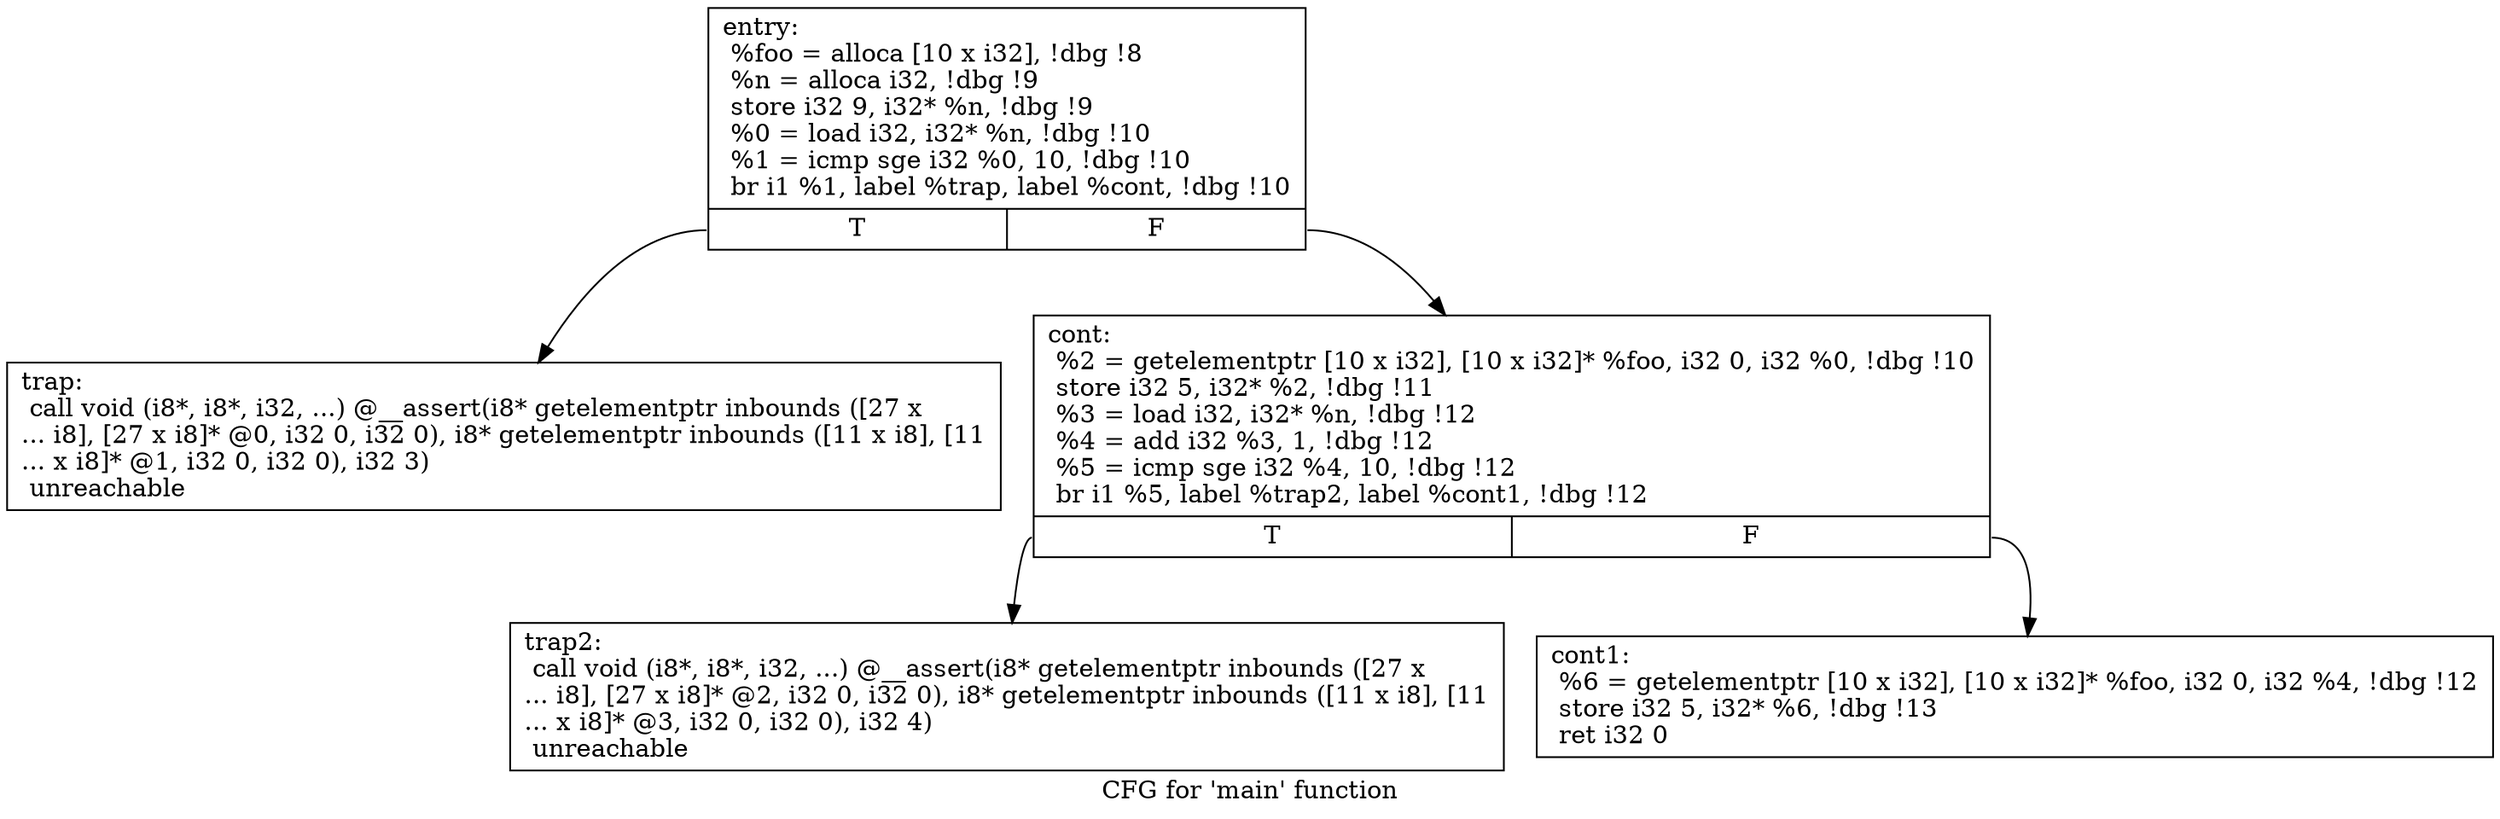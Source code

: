 digraph "CFG for 'main' function" {
	label="CFG for 'main' function";

	Node0x564b106a6370 [shape=record,label="{entry:\l  %foo = alloca [10 x i32], !dbg !8\l  %n = alloca i32, !dbg !9\l  store i32 9, i32* %n, !dbg !9\l  %0 = load i32, i32* %n, !dbg !10\l  %1 = icmp sge i32 %0, 10, !dbg !10\l  br i1 %1, label %trap, label %cont, !dbg !10\l|{<s0>T|<s1>F}}"];
	Node0x564b106a6370:s0 -> Node0x564b106a7760;
	Node0x564b106a6370:s1 -> Node0x564b106a7810;
	Node0x564b106a7810 [shape=record,label="{cont:                                             \l  %2 = getelementptr [10 x i32], [10 x i32]* %foo, i32 0, i32 %0, !dbg !10\l  store i32 5, i32* %2, !dbg !11\l  %3 = load i32, i32* %n, !dbg !12\l  %4 = add i32 %3, 1, !dbg !12\l  %5 = icmp sge i32 %4, 10, !dbg !12\l  br i1 %5, label %trap2, label %cont1, !dbg !12\l|{<s0>T|<s1>F}}"];
	Node0x564b106a7810:s0 -> Node0x564b106a8470;
	Node0x564b106a7810:s1 -> Node0x564b106a8540;
	Node0x564b106a8540 [shape=record,label="{cont1:                                            \l  %6 = getelementptr [10 x i32], [10 x i32]* %foo, i32 0, i32 %4, !dbg !12\l  store i32 5, i32* %6, !dbg !13\l  ret i32 0\l}"];
	Node0x564b106a7760 [shape=record,label="{trap:                                             \l  call void (i8*, i8*, i32, ...) @__assert(i8* getelementptr inbounds ([27 x\l... i8], [27 x i8]* @0, i32 0, i32 0), i8* getelementptr inbounds ([11 x i8], [11\l... x i8]* @1, i32 0, i32 0), i32 3)\l  unreachable\l}"];
	Node0x564b106a8470 [shape=record,label="{trap2:                                            \l  call void (i8*, i8*, i32, ...) @__assert(i8* getelementptr inbounds ([27 x\l... i8], [27 x i8]* @2, i32 0, i32 0), i8* getelementptr inbounds ([11 x i8], [11\l... x i8]* @3, i32 0, i32 0), i32 4)\l  unreachable\l}"];
}

